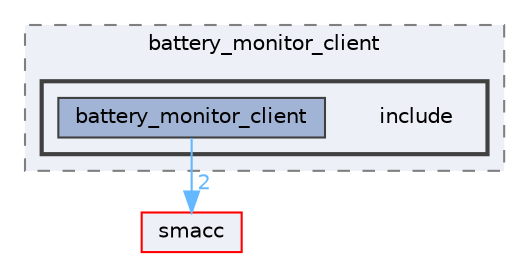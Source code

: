 digraph "smacc_client_library/battery_monitor_client/include"
{
 // LATEX_PDF_SIZE
  bgcolor="transparent";
  edge [fontname=Helvetica,fontsize=10,labelfontname=Helvetica,labelfontsize=10];
  node [fontname=Helvetica,fontsize=10,shape=box,height=0.2,width=0.4];
  compound=true
  subgraph clusterdir_4cd74220bb283fb871a29bf7f16c803f {
    graph [ bgcolor="#edf0f7", pencolor="grey50", label="battery_monitor_client", fontname=Helvetica,fontsize=10 style="filled,dashed", URL="dir_4cd74220bb283fb871a29bf7f16c803f.html",tooltip=""]
  subgraph clusterdir_306f6f901d59fcf0bbe7df7259301ad4 {
    graph [ bgcolor="#edf0f7", pencolor="grey25", label="", fontname=Helvetica,fontsize=10 style="filled,bold", URL="dir_306f6f901d59fcf0bbe7df7259301ad4.html",tooltip=""]
    dir_306f6f901d59fcf0bbe7df7259301ad4 [shape=plaintext, label="include"];
  dir_78a07bb51bc28e049e5a6bbbd3cec76d [label="battery_monitor_client", fillcolor="#a2b4d6", color="grey25", style="filled", URL="dir_78a07bb51bc28e049e5a6bbbd3cec76d.html",tooltip=""];
  }
  }
  dir_6e3e4532ae0db906acb0c92fce514b9e [label="smacc", fillcolor="#edf0f7", color="red", style="filled", URL="dir_6e3e4532ae0db906acb0c92fce514b9e.html",tooltip=""];
  dir_78a07bb51bc28e049e5a6bbbd3cec76d->dir_6e3e4532ae0db906acb0c92fce514b9e [headlabel="2", labeldistance=1.5 headhref="dir_000005_000090.html" color="steelblue1" fontcolor="steelblue1"];
}
